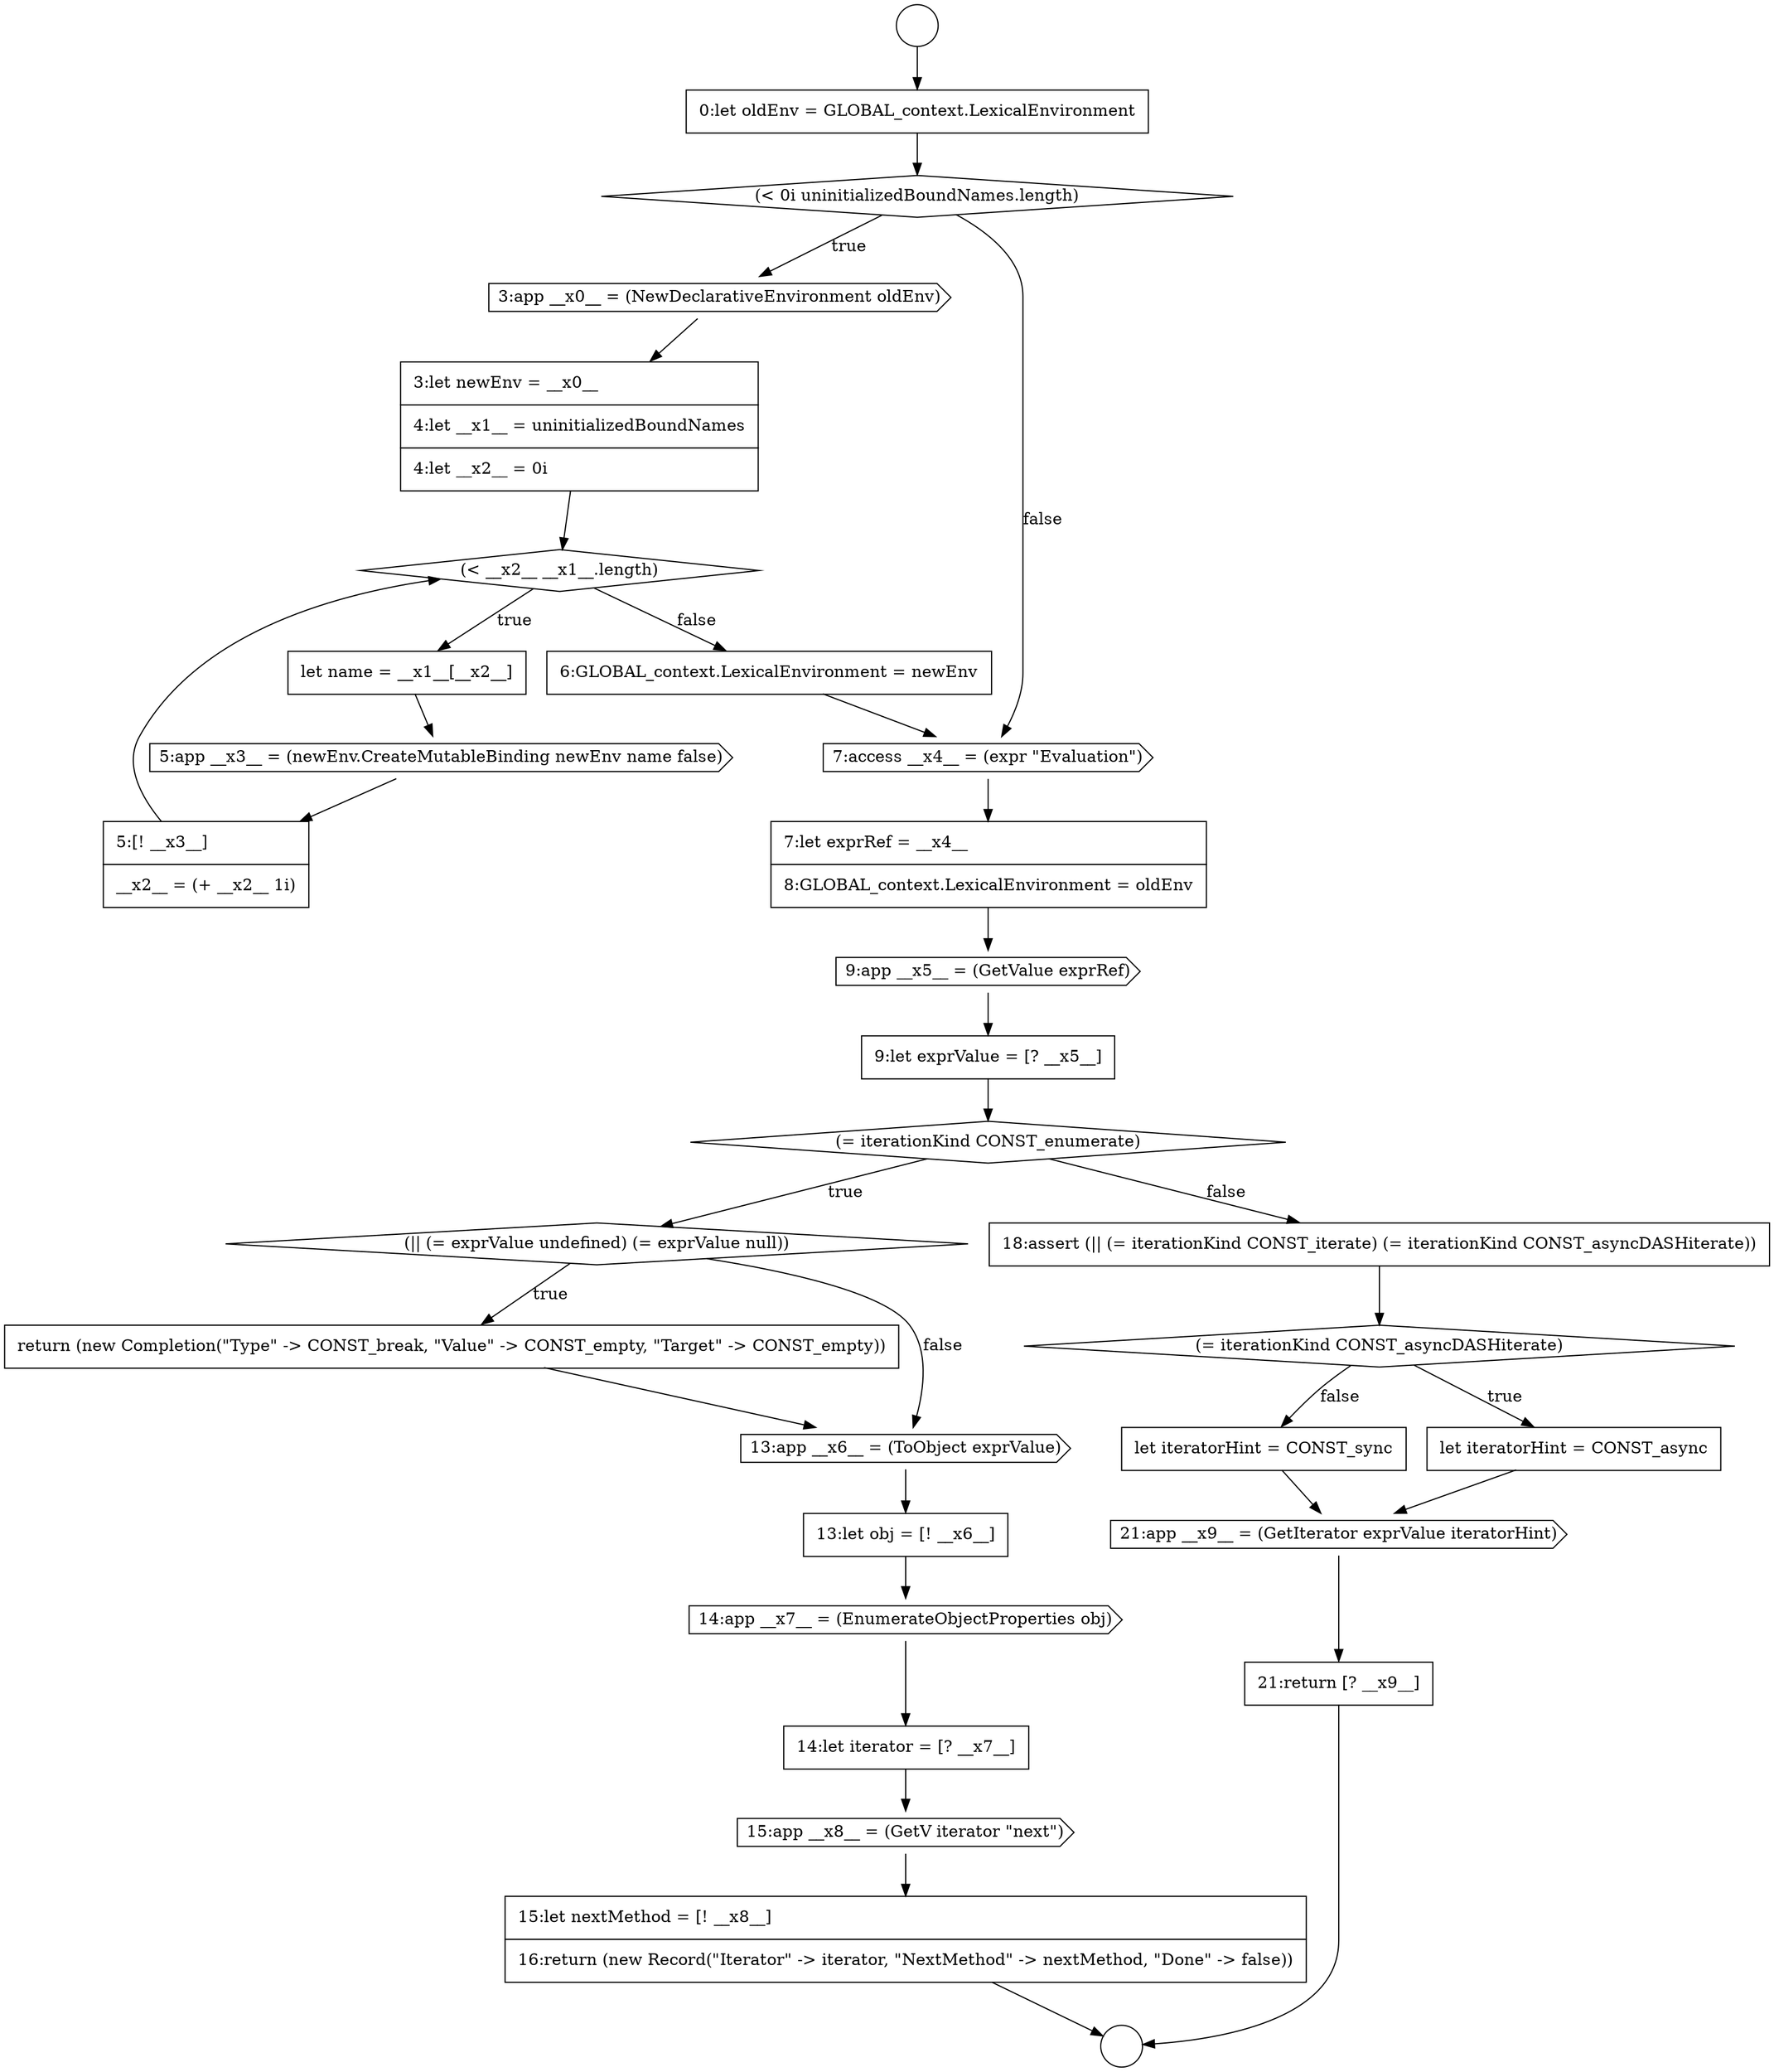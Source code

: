digraph {
  node7850 [shape=none, margin=0, label=<<font color="black">
    <table border="0" cellborder="1" cellspacing="0" cellpadding="10">
      <tr><td align="left">let iteratorHint = CONST_sync</td></tr>
    </table>
  </font>> color="black" fillcolor="white" style=filled]
  node7824 [shape=circle label=" " color="black" fillcolor="white" style=filled]
  node7839 [shape=diamond, label=<<font color="black">(|| (= exprValue undefined) (= exprValue null))</font>> color="black" fillcolor="white" style=filled]
  node7825 [shape=none, margin=0, label=<<font color="black">
    <table border="0" cellborder="1" cellspacing="0" cellpadding="10">
      <tr><td align="left">0:let oldEnv = GLOBAL_context.LexicalEnvironment</td></tr>
    </table>
  </font>> color="black" fillcolor="white" style=filled]
  node7835 [shape=none, margin=0, label=<<font color="black">
    <table border="0" cellborder="1" cellspacing="0" cellpadding="10">
      <tr><td align="left">7:let exprRef = __x4__</td></tr>
      <tr><td align="left">8:GLOBAL_context.LexicalEnvironment = oldEnv</td></tr>
    </table>
  </font>> color="black" fillcolor="white" style=filled]
  node7845 [shape=cds, label=<<font color="black">15:app __x8__ = (GetV iterator &quot;next&quot;)</font>> color="black" fillcolor="white" style=filled]
  node7830 [shape=none, margin=0, label=<<font color="black">
    <table border="0" cellborder="1" cellspacing="0" cellpadding="10">
      <tr><td align="left">let name = __x1__[__x2__]</td></tr>
    </table>
  </font>> color="black" fillcolor="white" style=filled]
  node7849 [shape=none, margin=0, label=<<font color="black">
    <table border="0" cellborder="1" cellspacing="0" cellpadding="10">
      <tr><td align="left">let iteratorHint = CONST_async</td></tr>
    </table>
  </font>> color="black" fillcolor="white" style=filled]
  node7842 [shape=none, margin=0, label=<<font color="black">
    <table border="0" cellborder="1" cellspacing="0" cellpadding="10">
      <tr><td align="left">13:let obj = [! __x6__]</td></tr>
    </table>
  </font>> color="black" fillcolor="white" style=filled]
  node7838 [shape=diamond, label=<<font color="black">(= iterationKind CONST_enumerate)</font>> color="black" fillcolor="white" style=filled]
  node7826 [shape=diamond, label=<<font color="black">(&lt; 0i uninitializedBoundNames.length)</font>> color="black" fillcolor="white" style=filled]
  node7831 [shape=cds, label=<<font color="black">5:app __x3__ = (newEnv.CreateMutableBinding newEnv name false)</font>> color="black" fillcolor="white" style=filled]
  node7843 [shape=cds, label=<<font color="black">14:app __x7__ = (EnumerateObjectProperties obj)</font>> color="black" fillcolor="white" style=filled]
  node7837 [shape=none, margin=0, label=<<font color="black">
    <table border="0" cellborder="1" cellspacing="0" cellpadding="10">
      <tr><td align="left">9:let exprValue = [? __x5__]</td></tr>
    </table>
  </font>> color="black" fillcolor="white" style=filled]
  node7852 [shape=none, margin=0, label=<<font color="black">
    <table border="0" cellborder="1" cellspacing="0" cellpadding="10">
      <tr><td align="left">21:return [? __x9__]</td></tr>
    </table>
  </font>> color="black" fillcolor="white" style=filled]
  node7832 [shape=none, margin=0, label=<<font color="black">
    <table border="0" cellborder="1" cellspacing="0" cellpadding="10">
      <tr><td align="left">5:[! __x3__]</td></tr>
      <tr><td align="left">__x2__ = (+ __x2__ 1i)</td></tr>
    </table>
  </font>> color="black" fillcolor="white" style=filled]
  node7847 [shape=none, margin=0, label=<<font color="black">
    <table border="0" cellborder="1" cellspacing="0" cellpadding="10">
      <tr><td align="left">18:assert (|| (= iterationKind CONST_iterate) (= iterationKind CONST_asyncDASHiterate))</td></tr>
    </table>
  </font>> color="black" fillcolor="white" style=filled]
  node7844 [shape=none, margin=0, label=<<font color="black">
    <table border="0" cellborder="1" cellspacing="0" cellpadding="10">
      <tr><td align="left">14:let iterator = [? __x7__]</td></tr>
    </table>
  </font>> color="black" fillcolor="white" style=filled]
  node7840 [shape=none, margin=0, label=<<font color="black">
    <table border="0" cellborder="1" cellspacing="0" cellpadding="10">
      <tr><td align="left">return (new Completion(&quot;Type&quot; -&gt; CONST_break, &quot;Value&quot; -&gt; CONST_empty, &quot;Target&quot; -&gt; CONST_empty))</td></tr>
    </table>
  </font>> color="black" fillcolor="white" style=filled]
  node7836 [shape=cds, label=<<font color="black">9:app __x5__ = (GetValue exprRef)</font>> color="black" fillcolor="white" style=filled]
  node7851 [shape=cds, label=<<font color="black">21:app __x9__ = (GetIterator exprValue iteratorHint)</font>> color="black" fillcolor="white" style=filled]
  node7829 [shape=diamond, label=<<font color="black">(&lt; __x2__ __x1__.length)</font>> color="black" fillcolor="white" style=filled]
  node7827 [shape=cds, label=<<font color="black">3:app __x0__ = (NewDeclarativeEnvironment oldEnv)</font>> color="black" fillcolor="white" style=filled]
  node7834 [shape=cds, label=<<font color="black">7:access __x4__ = (expr &quot;Evaluation&quot;)</font>> color="black" fillcolor="white" style=filled]
  node7846 [shape=none, margin=0, label=<<font color="black">
    <table border="0" cellborder="1" cellspacing="0" cellpadding="10">
      <tr><td align="left">15:let nextMethod = [! __x8__]</td></tr>
      <tr><td align="left">16:return (new Record(&quot;Iterator&quot; -&gt; iterator, &quot;NextMethod&quot; -&gt; nextMethod, &quot;Done&quot; -&gt; false))</td></tr>
    </table>
  </font>> color="black" fillcolor="white" style=filled]
  node7841 [shape=cds, label=<<font color="black">13:app __x6__ = (ToObject exprValue)</font>> color="black" fillcolor="white" style=filled]
  node7833 [shape=none, margin=0, label=<<font color="black">
    <table border="0" cellborder="1" cellspacing="0" cellpadding="10">
      <tr><td align="left">6:GLOBAL_context.LexicalEnvironment = newEnv</td></tr>
    </table>
  </font>> color="black" fillcolor="white" style=filled]
  node7828 [shape=none, margin=0, label=<<font color="black">
    <table border="0" cellborder="1" cellspacing="0" cellpadding="10">
      <tr><td align="left">3:let newEnv = __x0__</td></tr>
      <tr><td align="left">4:let __x1__ = uninitializedBoundNames</td></tr>
      <tr><td align="left">4:let __x2__ = 0i</td></tr>
    </table>
  </font>> color="black" fillcolor="white" style=filled]
  node7848 [shape=diamond, label=<<font color="black">(= iterationKind CONST_asyncDASHiterate)</font>> color="black" fillcolor="white" style=filled]
  node7823 [shape=circle label=" " color="black" fillcolor="white" style=filled]
  node7838 -> node7839 [label=<<font color="black">true</font>> color="black"]
  node7838 -> node7847 [label=<<font color="black">false</font>> color="black"]
  node7837 -> node7838 [ color="black"]
  node7832 -> node7829 [ color="black"]
  node7851 -> node7852 [ color="black"]
  node7823 -> node7825 [ color="black"]
  node7833 -> node7834 [ color="black"]
  node7828 -> node7829 [ color="black"]
  node7848 -> node7849 [label=<<font color="black">true</font>> color="black"]
  node7848 -> node7850 [label=<<font color="black">false</font>> color="black"]
  node7844 -> node7845 [ color="black"]
  node7831 -> node7832 [ color="black"]
  node7849 -> node7851 [ color="black"]
  node7845 -> node7846 [ color="black"]
  node7843 -> node7844 [ color="black"]
  node7847 -> node7848 [ color="black"]
  node7830 -> node7831 [ color="black"]
  node7836 -> node7837 [ color="black"]
  node7852 -> node7824 [ color="black"]
  node7840 -> node7841 [ color="black"]
  node7829 -> node7830 [label=<<font color="black">true</font>> color="black"]
  node7829 -> node7833 [label=<<font color="black">false</font>> color="black"]
  node7834 -> node7835 [ color="black"]
  node7846 -> node7824 [ color="black"]
  node7841 -> node7842 [ color="black"]
  node7826 -> node7827 [label=<<font color="black">true</font>> color="black"]
  node7826 -> node7834 [label=<<font color="black">false</font>> color="black"]
  node7850 -> node7851 [ color="black"]
  node7825 -> node7826 [ color="black"]
  node7839 -> node7840 [label=<<font color="black">true</font>> color="black"]
  node7839 -> node7841 [label=<<font color="black">false</font>> color="black"]
  node7827 -> node7828 [ color="black"]
  node7835 -> node7836 [ color="black"]
  node7842 -> node7843 [ color="black"]
}
